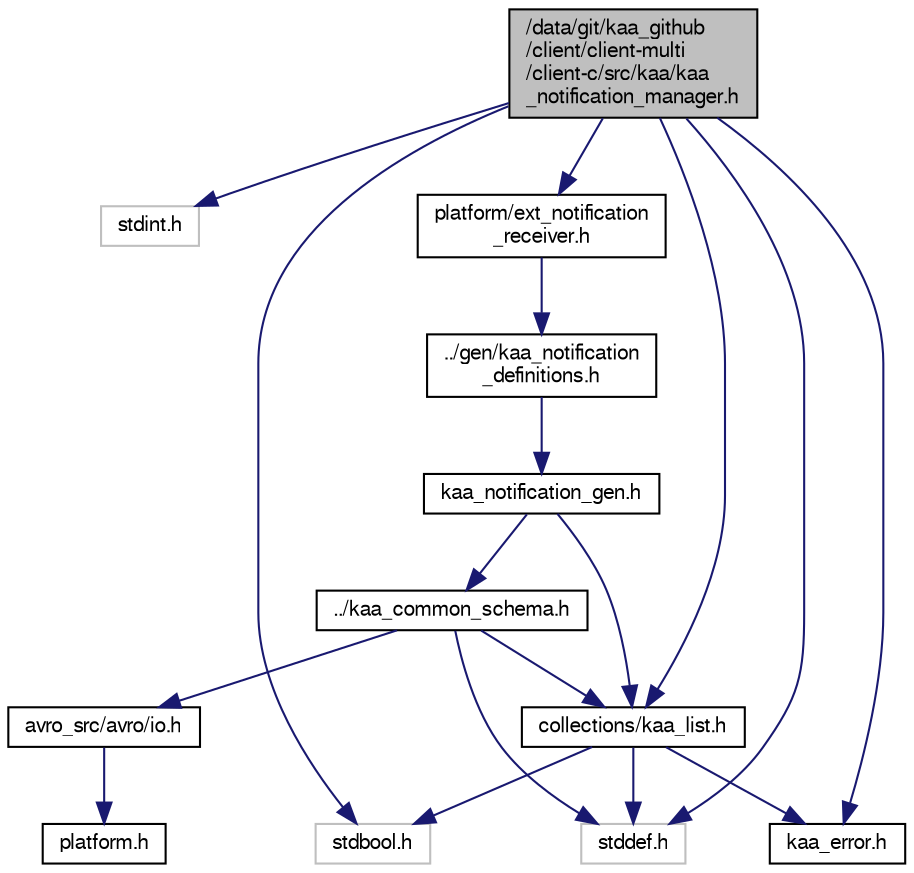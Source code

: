 digraph "/data/git/kaa_github/client/client-multi/client-c/src/kaa/kaa_notification_manager.h"
{
  bgcolor="transparent";
  edge [fontname="FreeSans",fontsize="10",labelfontname="FreeSans",labelfontsize="10"];
  node [fontname="FreeSans",fontsize="10",shape=record];
  Node1 [label="/data/git/kaa_github\l/client/client-multi\l/client-c/src/kaa/kaa\l_notification_manager.h",height=0.2,width=0.4,color="black", fillcolor="grey75", style="filled" fontcolor="black"];
  Node1 -> Node2 [color="midnightblue",fontsize="10",style="solid",fontname="FreeSans"];
  Node2 [label="stdint.h",height=0.2,width=0.4,color="grey75"];
  Node1 -> Node3 [color="midnightblue",fontsize="10",style="solid",fontname="FreeSans"];
  Node3 [label="stdbool.h",height=0.2,width=0.4,color="grey75"];
  Node1 -> Node4 [color="midnightblue",fontsize="10",style="solid",fontname="FreeSans"];
  Node4 [label="stddef.h",height=0.2,width=0.4,color="grey75"];
  Node1 -> Node5 [color="midnightblue",fontsize="10",style="solid",fontname="FreeSans"];
  Node5 [label="kaa_error.h",height=0.2,width=0.4,color="black",URL="$kaa__error_8h.html",tooltip="Kaa error codes. "];
  Node1 -> Node6 [color="midnightblue",fontsize="10",style="solid",fontname="FreeSans"];
  Node6 [label="platform/ext_notification\l_receiver.h",height=0.2,width=0.4,color="black",URL="$ext__notification__receiver_8h.html"];
  Node6 -> Node7 [color="midnightblue",fontsize="10",style="solid",fontname="FreeSans"];
  Node7 [label="../gen/kaa_notification\l_definitions.h",height=0.2,width=0.4,color="black",URL="$kaa__notification__definitions_8h.html"];
  Node7 -> Node8 [color="midnightblue",fontsize="10",style="solid",fontname="FreeSans"];
  Node8 [label="kaa_notification_gen.h",height=0.2,width=0.4,color="black",URL="$kaa__notification__gen_8h.html"];
  Node8 -> Node9 [color="midnightblue",fontsize="10",style="solid",fontname="FreeSans"];
  Node9 [label="../kaa_common_schema.h",height=0.2,width=0.4,color="black",URL="$kaa__common__schema_8h.html"];
  Node9 -> Node4 [color="midnightblue",fontsize="10",style="solid",fontname="FreeSans"];
  Node9 -> Node10 [color="midnightblue",fontsize="10",style="solid",fontname="FreeSans"];
  Node10 [label="avro_src/avro/io.h",height=0.2,width=0.4,color="black",URL="$io_8h.html"];
  Node10 -> Node11 [color="midnightblue",fontsize="10",style="solid",fontname="FreeSans"];
  Node11 [label="platform.h",height=0.2,width=0.4,color="black",URL="$avro__src_2avro_2platform_8h.html"];
  Node9 -> Node12 [color="midnightblue",fontsize="10",style="solid",fontname="FreeSans"];
  Node12 [label="collections/kaa_list.h",height=0.2,width=0.4,color="black",URL="$kaa__list_8h.html"];
  Node12 -> Node3 [color="midnightblue",fontsize="10",style="solid",fontname="FreeSans"];
  Node12 -> Node4 [color="midnightblue",fontsize="10",style="solid",fontname="FreeSans"];
  Node12 -> Node5 [color="midnightblue",fontsize="10",style="solid",fontname="FreeSans"];
  Node8 -> Node12 [color="midnightblue",fontsize="10",style="solid",fontname="FreeSans"];
  Node1 -> Node12 [color="midnightblue",fontsize="10",style="solid",fontname="FreeSans"];
}
